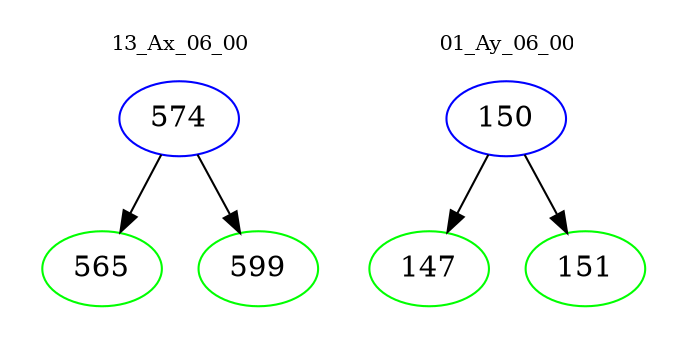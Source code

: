 digraph{
subgraph cluster_0 {
color = white
label = "13_Ax_06_00";
fontsize=10;
T0_574 [label="574", color="blue"]
T0_574 -> T0_565 [color="black"]
T0_565 [label="565", color="green"]
T0_574 -> T0_599 [color="black"]
T0_599 [label="599", color="green"]
}
subgraph cluster_1 {
color = white
label = "01_Ay_06_00";
fontsize=10;
T1_150 [label="150", color="blue"]
T1_150 -> T1_147 [color="black"]
T1_147 [label="147", color="green"]
T1_150 -> T1_151 [color="black"]
T1_151 [label="151", color="green"]
}
}
